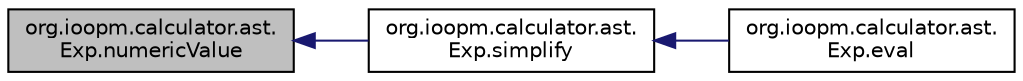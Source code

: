 digraph "getValue"
{
  edge [fontname="Helvetica",fontsize="10",labelfontname="Helvetica",labelfontsize="10"];
  node [fontname="Helvetica",fontsize="10",shape=record];
  rankdir="LR";
  Node13 [label="org.ioopm.calculator.ast.\lExp.numericValue",height=0.2,width=0.4,color="black", fillcolor="grey75", style="filled", fontcolor="black"];
  Node13 -> Node14 [dir="back",color="midnightblue",fontsize="10",style="solid",fontname="Helvetica"];
  Node14 [label="org.ioopm.calculator.ast.\lExp.simplify",height=0.2,width=0.4,color="black", fillcolor="white", style="filled",URL="$classorg_1_1ioopm_1_1calculator_1_1ast_1_1_exp.html#ab8f69c2e4c72383a34e7aa158c87b392"];
  Node14 -> Node15 [dir="back",color="midnightblue",fontsize="10",style="solid",fontname="Helvetica"];
  Node15 [label="org.ioopm.calculator.ast.\lExp.eval",height=0.2,width=0.4,color="black", fillcolor="white", style="filled",URL="$classorg_1_1ioopm_1_1calculator_1_1ast_1_1_exp.html#ab69b61f87e31fd8a027f05e1e3a460bd"];
}
